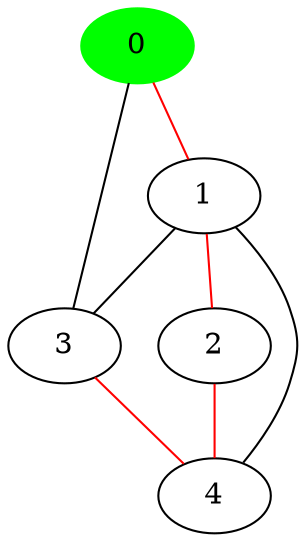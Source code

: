 graph input {
      0  [color = green, style = filled];
      0 -- 1 [color=red] ;
      0 -- 3 ;
      1 -- 2 [color=red] ;
      1 -- 3 ;
      1 -- 4 ;
      2 -- 4 [color=red] ;
      3 -- 4 [color=red] ;
      4 
}